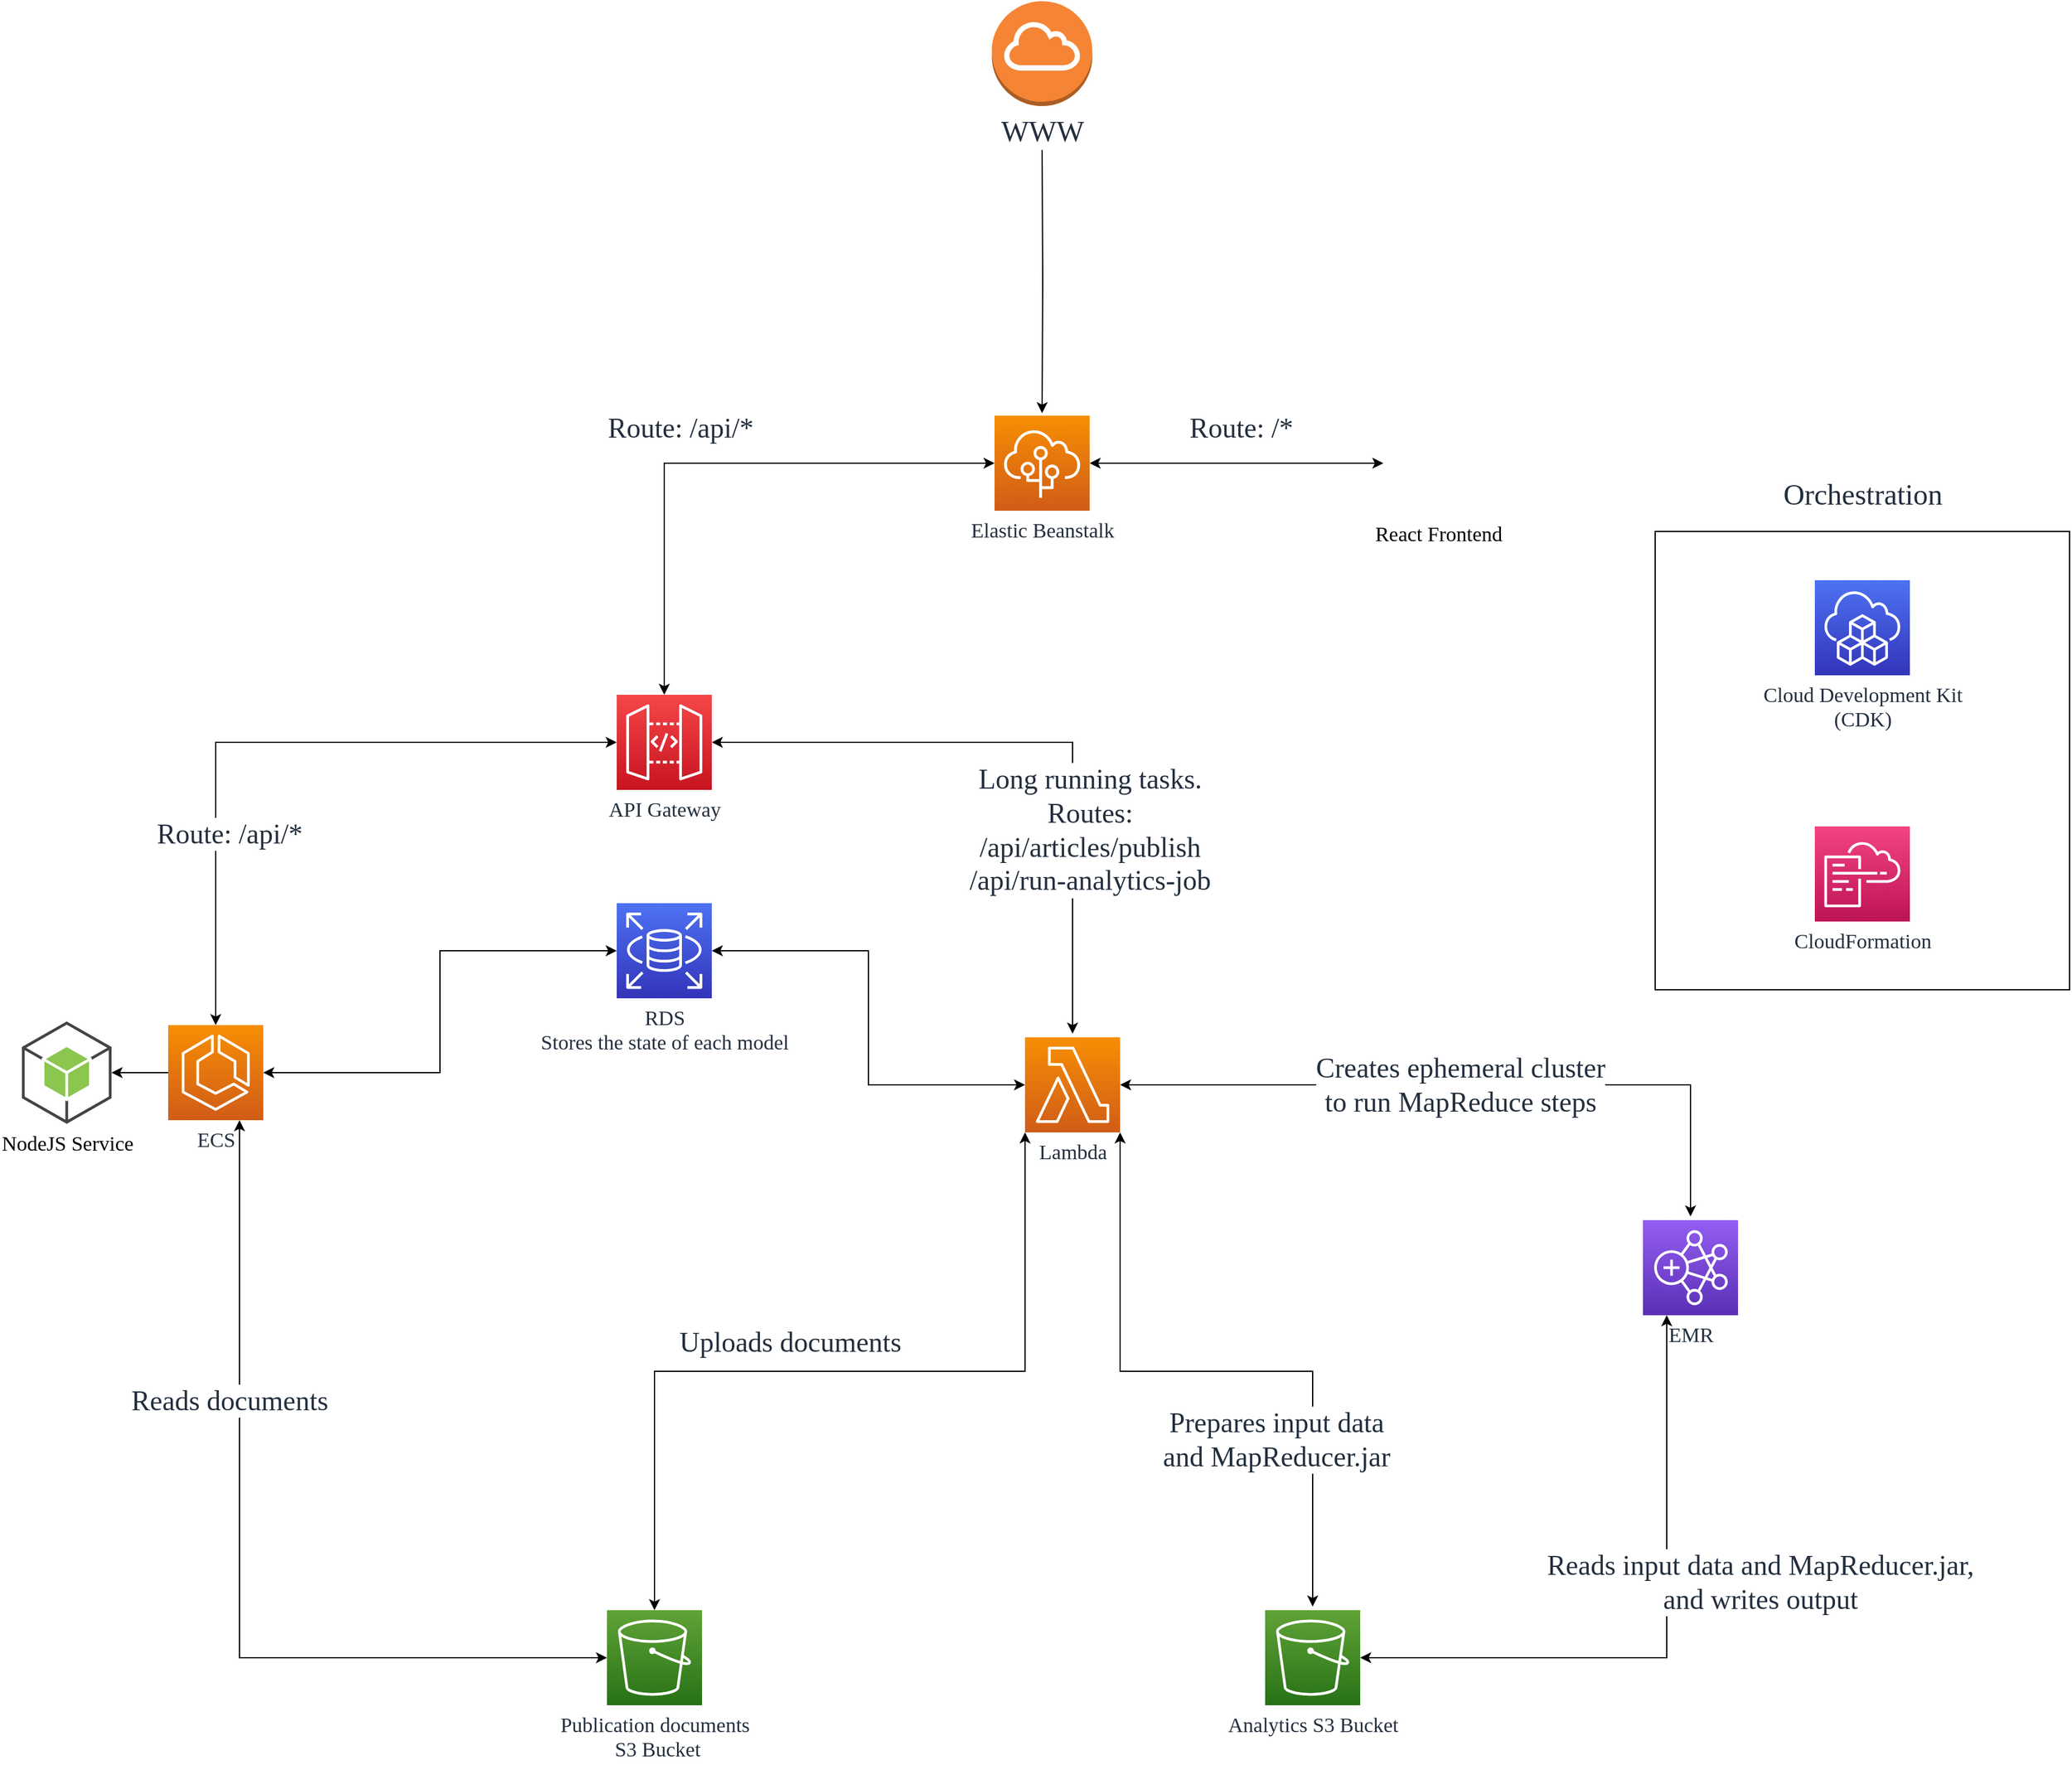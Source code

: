 <mxfile version="14.4.8" type="github">
  <diagram id="6AhbfbZRLbzXQU_2mes7" name="Page-1">
    <mxGraphModel dx="3351" dy="2713" grid="1" gridSize="10" guides="1" tooltips="1" connect="1" arrows="1" fold="1" page="0" pageScale="1" pageWidth="850" pageHeight="1100" math="0" shadow="0">
      <root>
        <mxCell id="0" />
        <mxCell id="1" parent="0" />
        <mxCell id="X5J0RskGUfn2iMmxmOIG-72" value="" style="whiteSpace=wrap;html=1;dashed=0;labelBackgroundColor=#ffffff;fillColor=none;gradientColor=#4D72F3;fontFamily=PT Mono;fontSource=https%3A%2F%2Ffonts.googleapis.com%2Fcss%3Ffamily%3DPT%2BMono;fontSize=17;fontColor=#232F3E;" parent="1" vertex="1">
          <mxGeometry x="1360" y="-385" width="340" height="376" as="geometry" />
        </mxCell>
        <mxCell id="X5J0RskGUfn2iMmxmOIG-57" style="edgeStyle=orthogonalEdgeStyle;rounded=0;orthogonalLoop=1;jettySize=auto;html=1;entryX=0;entryY=0.5;entryDx=0;entryDy=0;entryPerimeter=0;endFill=1;targetPerimeterSpacing=3;fontSize=23;fontColor=#232F3E;exitX=0.75;exitY=1;exitDx=0;exitDy=0;exitPerimeter=0;startArrow=classic;startFill=1;endArrow=classic;fontFamily=PT Mono;fontSource=https%3A%2F%2Ffonts.googleapis.com%2Fcss%3Ffamily%3DPT%2BMono;" parent="1" source="X5J0RskGUfn2iMmxmOIG-5" target="X5J0RskGUfn2iMmxmOIG-41" edge="1">
          <mxGeometry relative="1" as="geometry" />
        </mxCell>
        <mxCell id="X5J0RskGUfn2iMmxmOIG-61" value="Reads documents" style="edgeLabel;html=1;align=center;verticalAlign=middle;resizable=0;points=[];fontSize=23;fontColor=#232F3E;fontFamily=PT Mono;fontSource=https%3A%2F%2Ffonts.googleapis.com%2Fcss%3Ffamily%3DPT%2BMono;" parent="X5J0RskGUfn2iMmxmOIG-57" vertex="1" connectable="0">
          <mxGeometry x="-0.318" y="1" relative="1" as="geometry">
            <mxPoint x="-10" y="-23.71" as="offset" />
          </mxGeometry>
        </mxCell>
        <mxCell id="X5J0RskGUfn2iMmxmOIG-51" style="edgeStyle=orthogonalEdgeStyle;rounded=0;orthogonalLoop=1;jettySize=auto;html=1;entryX=1;entryY=0.5;entryDx=0;entryDy=0;entryPerimeter=0;endFill=1;targetPerimeterSpacing=3;fontSize=23;fontColor=#232F3E;startArrow=classic;startFill=1;endArrow=classic;fontFamily=PT Mono;fontSource=https%3A%2F%2Ffonts.googleapis.com%2Fcss%3Ffamily%3DPT%2BMono;" parent="1" source="X5J0RskGUfn2iMmxmOIG-2" target="X5J0RskGUfn2iMmxmOIG-5" edge="1">
          <mxGeometry relative="1" as="geometry" />
        </mxCell>
        <mxCell id="X5J0RskGUfn2iMmxmOIG-52" style="edgeStyle=orthogonalEdgeStyle;rounded=0;orthogonalLoop=1;jettySize=auto;html=1;entryX=0;entryY=0.5;entryDx=0;entryDy=0;entryPerimeter=0;endFill=1;targetPerimeterSpacing=3;fontSize=23;fontColor=#232F3E;startArrow=classic;startFill=1;endArrow=classic;fontFamily=PT Mono;fontSource=https%3A%2F%2Ffonts.googleapis.com%2Fcss%3Ffamily%3DPT%2BMono;" parent="1" source="X5J0RskGUfn2iMmxmOIG-2" target="X5J0RskGUfn2iMmxmOIG-8" edge="1">
          <mxGeometry relative="1" as="geometry" />
        </mxCell>
        <mxCell id="X5J0RskGUfn2iMmxmOIG-2" value="&lt;font style=&quot;font-size: 17px&quot;&gt;RDS&lt;br&gt;Stores the state of each model&lt;br style=&quot;font-size: 17px&quot;&gt;&lt;/font&gt;" style="points=[[0,0,0],[0.25,0,0],[0.5,0,0],[0.75,0,0],[1,0,0],[0,1,0],[0.25,1,0],[0.5,1,0],[0.75,1,0],[1,1,0],[0,0.25,0],[0,0.5,0],[0,0.75,0],[1,0.25,0],[1,0.5,0],[1,0.75,0]];outlineConnect=0;fontColor=#232F3E;gradientColor=#4D72F3;gradientDirection=north;fillColor=#3334B9;strokeColor=#ffffff;dashed=0;verticalLabelPosition=bottom;verticalAlign=top;align=center;html=1;fontSize=17;fontStyle=0;aspect=fixed;shape=mxgraph.aws4.resourceIcon;resIcon=mxgraph.aws4.rds;fontFamily=PT Mono;fontSource=https%3A%2F%2Ffonts.googleapis.com%2Fcss%3Ffamily%3DPT%2BMono;" parent="1" vertex="1">
          <mxGeometry x="508" y="-80" width="78" height="78" as="geometry" />
        </mxCell>
        <mxCell id="X5J0RskGUfn2iMmxmOIG-24" style="edgeStyle=orthogonalEdgeStyle;rounded=0;orthogonalLoop=1;jettySize=auto;html=1;endFill=1;targetPerimeterSpacing=3;fontSize=23;fontColor=#232F3E;jumpStyle=none;startArrow=classic;startFill=1;endArrow=classic;fontFamily=PT Mono;fontSource=https%3A%2F%2Ffonts.googleapis.com%2Fcss%3Ffamily%3DPT%2BMono;" parent="1" source="X5J0RskGUfn2iMmxmOIG-3" target="X5J0RskGUfn2iMmxmOIG-18" edge="1">
          <mxGeometry relative="1" as="geometry" />
        </mxCell>
        <mxCell id="X5J0RskGUfn2iMmxmOIG-30" value="Route: /*" style="edgeLabel;html=1;align=center;verticalAlign=middle;resizable=0;points=[];fontSize=23;fontColor=#232F3E;fontFamily=PT Mono;fontSource=https%3A%2F%2Ffonts.googleapis.com%2Fcss%3Ffamily%3DPT%2BMono;" parent="X5J0RskGUfn2iMmxmOIG-24" vertex="1" connectable="0">
          <mxGeometry x="0.339" y="-37" relative="1" as="geometry">
            <mxPoint x="-37.43" y="-66" as="offset" />
          </mxGeometry>
        </mxCell>
        <mxCell id="X5J0RskGUfn2iMmxmOIG-25" style="edgeStyle=orthogonalEdgeStyle;rounded=0;orthogonalLoop=1;jettySize=auto;html=1;entryX=0.5;entryY=0;entryDx=0;entryDy=0;entryPerimeter=0;endFill=1;targetPerimeterSpacing=3;fontSize=23;fontColor=#232F3E;startArrow=classic;startFill=1;endArrow=classic;fontFamily=PT Mono;fontSource=https%3A%2F%2Ffonts.googleapis.com%2Fcss%3Ffamily%3DPT%2BMono;" parent="1" source="X5J0RskGUfn2iMmxmOIG-3" target="X5J0RskGUfn2iMmxmOIG-7" edge="1">
          <mxGeometry relative="1" as="geometry" />
        </mxCell>
        <mxCell id="X5J0RskGUfn2iMmxmOIG-28" value="&lt;span style=&quot;color: rgba(0, 0, 0, 0); font-size: 0px;&quot;&gt;%3CmxGraphModel%3E%3Croot%3E%3CmxCell%20id%3D%220%22%2F%3E%3CmxCell%20id%3D%221%22%20parent%3D%220%22%2F%3E%3CmxCell%20id%3D%222%22%20value%3D%22%26lt%3Bfont%20face%3D%26quot%3BPermanent%20Marker%26quot%3B%26gt%3B%2Fapi%2F*%26lt%3B%2Ffont%26gt%3B%22%20style%3D%22text%3Bhtml%3D1%3Balign%3Dcenter%3BverticalAlign%3Dmiddle%3Bresizable%3D0%3Bpoints%3D%5B%5D%3Bautosize%3D1%3BfontSize%3D23%3BfontColor%3D%23232F3E%3B%22%20vertex%3D%221%22%20parent%3D%221%22%3E%3CmxGeometry%20x%3D%22530%22%20y%3D%22-420%22%20width%3D%2280%22%20height%3D%2230%22%20as%3D%22geometry%22%2F%3E%3C%2FmxCell%3E%3C%2Froot%3E%3C%2FmxGraphModel%3E&lt;/span&gt;" style="edgeLabel;html=1;align=center;verticalAlign=middle;resizable=0;points=[];fontSize=23;fontColor=#232F3E;fontFamily=PT Mono;fontSource=https%3A%2F%2Ffonts.googleapis.com%2Fcss%3Ffamily%3DPT%2BMono;" parent="X5J0RskGUfn2iMmxmOIG-25" vertex="1" connectable="0">
          <mxGeometry x="-0.155" y="38" relative="1" as="geometry">
            <mxPoint as="offset" />
          </mxGeometry>
        </mxCell>
        <mxCell id="X5J0RskGUfn2iMmxmOIG-29" value="Route: /api/*" style="edgeLabel;html=1;align=center;verticalAlign=middle;resizable=0;points=[];fontSize=23;fontColor=#232F3E;fontFamily=PT Mono;fontSource=https%3A%2F%2Ffonts.googleapis.com%2Fcss%3Ffamily%3DPT%2BMono;" parent="X5J0RskGUfn2iMmxmOIG-25" vertex="1" connectable="0">
          <mxGeometry x="-0.149" y="35" relative="1" as="geometry">
            <mxPoint x="-62.29" y="-64" as="offset" />
          </mxGeometry>
        </mxCell>
        <mxCell id="X5J0RskGUfn2iMmxmOIG-3" value="&lt;font data-font-src=&quot;https://fonts.googleapis.com/css?family=Permanent+Marker&quot; style=&quot;font-size: 17px;&quot;&gt;Elastic Beanstalk&lt;/font&gt;" style="points=[[0,0,0],[0.25,0,0],[0.5,0,0],[0.75,0,0],[1,0,0],[0,1,0],[0.25,1,0],[0.5,1,0],[0.75,1,0],[1,1,0],[0,0.25,0],[0,0.5,0],[0,0.75,0],[1,0.25,0],[1,0.5,0],[1,0.75,0]];outlineConnect=0;fontColor=#232F3E;gradientColor=#F78E04;gradientDirection=north;fillColor=#D05C17;strokeColor=#ffffff;dashed=0;verticalLabelPosition=bottom;verticalAlign=top;align=center;html=1;fontSize=17;fontStyle=0;aspect=fixed;shape=mxgraph.aws4.resourceIcon;resIcon=mxgraph.aws4.elastic_beanstalk;fontFamily=PT Mono;fontSource=https%3A%2F%2Ffonts.googleapis.com%2Fcss%3Ffamily%3DPT%2BMono;" parent="1" vertex="1">
          <mxGeometry x="818" y="-480" width="78" height="78" as="geometry" />
        </mxCell>
        <mxCell id="X5J0RskGUfn2iMmxmOIG-50" style="edgeStyle=orthogonalEdgeStyle;rounded=0;orthogonalLoop=1;jettySize=auto;html=1;entryX=1;entryY=0.5;entryDx=0;entryDy=0;entryPerimeter=0;endFill=1;targetPerimeterSpacing=3;fontSize=23;fontColor=#232F3E;fontFamily=PT Mono;fontSource=https%3A%2F%2Ffonts.googleapis.com%2Fcss%3Ffamily%3DPT%2BMono;" parent="1" source="X5J0RskGUfn2iMmxmOIG-5" target="X5J0RskGUfn2iMmxmOIG-9" edge="1">
          <mxGeometry relative="1" as="geometry" />
        </mxCell>
        <mxCell id="X5J0RskGUfn2iMmxmOIG-33" style="edgeStyle=orthogonalEdgeStyle;rounded=0;orthogonalLoop=1;jettySize=auto;html=1;entryX=0.5;entryY=0;entryDx=0;entryDy=0;entryPerimeter=0;endFill=1;targetPerimeterSpacing=3;fontSize=23;fontColor=#232F3E;startArrow=classic;startFill=1;endArrow=classic;fontFamily=PT Mono;fontSource=https%3A%2F%2Ffonts.googleapis.com%2Fcss%3Ffamily%3DPT%2BMono;" parent="1" source="X5J0RskGUfn2iMmxmOIG-7" target="X5J0RskGUfn2iMmxmOIG-5" edge="1">
          <mxGeometry relative="1" as="geometry" />
        </mxCell>
        <mxCell id="X5J0RskGUfn2iMmxmOIG-49" value="Route: /api/*" style="edgeLabel;html=1;align=center;verticalAlign=middle;resizable=0;points=[];fontSize=23;fontColor=#232F3E;fontFamily=PT Mono;fontSource=https%3A%2F%2Ffonts.googleapis.com%2Fcss%3Ffamily%3DPT%2BMono;" parent="X5J0RskGUfn2iMmxmOIG-33" vertex="1" connectable="0">
          <mxGeometry x="0.438" y="26" relative="1" as="geometry">
            <mxPoint x="-15" as="offset" />
          </mxGeometry>
        </mxCell>
        <mxCell id="X5J0RskGUfn2iMmxmOIG-34" style="edgeStyle=orthogonalEdgeStyle;rounded=0;orthogonalLoop=1;jettySize=auto;html=1;endFill=1;targetPerimeterSpacing=3;fontSize=23;fontColor=#232F3E;startArrow=classic;startFill=1;endArrow=classic;fontFamily=PT Mono;fontSource=https%3A%2F%2Ffonts.googleapis.com%2Fcss%3Ffamily%3DPT%2BMono;" parent="1" source="X5J0RskGUfn2iMmxmOIG-7" target="X5J0RskGUfn2iMmxmOIG-8" edge="1">
          <mxGeometry relative="1" as="geometry" />
        </mxCell>
        <mxCell id="X5J0RskGUfn2iMmxmOIG-48" value="Long running tasks.&lt;br&gt;Routes:&lt;br&gt;/api/articles/publish&lt;br&gt;/api/run-analytics-job" style="edgeLabel;html=1;align=center;verticalAlign=middle;resizable=0;points=[];fontSize=23;fontColor=#232F3E;fontFamily=PT Mono;fontSource=https%3A%2F%2Ffonts.googleapis.com%2Fcss%3Ffamily%3DPT%2BMono;" parent="X5J0RskGUfn2iMmxmOIG-34" vertex="1" connectable="0">
          <mxGeometry x="-0.145" y="-59" relative="1" as="geometry">
            <mxPoint x="81.43" y="13" as="offset" />
          </mxGeometry>
        </mxCell>
        <mxCell id="X5J0RskGUfn2iMmxmOIG-7" value="&lt;font style=&quot;font-size: 17px;&quot;&gt;API Gateway&lt;br style=&quot;font-size: 17px;&quot;&gt;&lt;/font&gt;" style="points=[[0,0,0],[0.25,0,0],[0.5,0,0],[0.75,0,0],[1,0,0],[0,1,0],[0.25,1,0],[0.5,1,0],[0.75,1,0],[1,1,0],[0,0.25,0],[0,0.5,0],[0,0.75,0],[1,0.25,0],[1,0.5,0],[1,0.75,0]];outlineConnect=0;fontColor=#232F3E;gradientColor=#F54749;gradientDirection=north;fillColor=#C7131F;strokeColor=#ffffff;dashed=0;verticalLabelPosition=bottom;verticalAlign=top;align=center;html=1;fontSize=17;fontStyle=0;aspect=fixed;shape=mxgraph.aws4.resourceIcon;resIcon=mxgraph.aws4.api_gateway;fontFamily=PT Mono;fontSource=https%3A%2F%2Ffonts.googleapis.com%2Fcss%3Ffamily%3DPT%2BMono;" parent="1" vertex="1">
          <mxGeometry x="508" y="-251" width="78" height="78" as="geometry" />
        </mxCell>
        <mxCell id="X5J0RskGUfn2iMmxmOIG-35" style="edgeStyle=orthogonalEdgeStyle;rounded=0;orthogonalLoop=1;jettySize=auto;html=1;endFill=1;targetPerimeterSpacing=3;fontSize=23;fontColor=#232F3E;startArrow=classic;startFill=1;endArrow=classic;fontFamily=PT Mono;fontSource=https%3A%2F%2Ffonts.googleapis.com%2Fcss%3Ffamily%3DPT%2BMono;" parent="1" source="X5J0RskGUfn2iMmxmOIG-8" target="X5J0RskGUfn2iMmxmOIG-11" edge="1">
          <mxGeometry relative="1" as="geometry" />
        </mxCell>
        <mxCell id="X5J0RskGUfn2iMmxmOIG-63" value="Creates ephemeral cluster&lt;br&gt;to run MapReduce steps" style="edgeLabel;html=1;align=center;verticalAlign=middle;resizable=0;points=[];fontSize=23;fontColor=#232F3E;fontFamily=PT Mono;fontSource=https%3A%2F%2Ffonts.googleapis.com%2Fcss%3Ffamily%3DPT%2BMono;" parent="X5J0RskGUfn2iMmxmOIG-35" vertex="1" connectable="0">
          <mxGeometry x="-0.094" y="-2" relative="1" as="geometry">
            <mxPoint x="17.57" y="-2" as="offset" />
          </mxGeometry>
        </mxCell>
        <mxCell id="X5J0RskGUfn2iMmxmOIG-58" style="edgeStyle=orthogonalEdgeStyle;rounded=0;orthogonalLoop=1;jettySize=auto;html=1;exitX=0;exitY=1;exitDx=0;exitDy=0;exitPerimeter=0;entryX=0.5;entryY=0;entryDx=0;entryDy=0;entryPerimeter=0;endFill=1;targetPerimeterSpacing=3;fontSize=23;fontColor=#232F3E;startArrow=classic;startFill=1;endArrow=classic;fontFamily=PT Mono;fontSource=https%3A%2F%2Ffonts.googleapis.com%2Fcss%3Ffamily%3DPT%2BMono;" parent="1" source="X5J0RskGUfn2iMmxmOIG-8" target="X5J0RskGUfn2iMmxmOIG-41" edge="1">
          <mxGeometry relative="1" as="geometry" />
        </mxCell>
        <mxCell id="X5J0RskGUfn2iMmxmOIG-60" value="Uploads documents" style="edgeLabel;html=1;align=center;verticalAlign=middle;resizable=0;points=[];fontSize=23;fontColor=#232F3E;fontFamily=PT Mono;fontSource=https%3A%2F%2Ffonts.googleapis.com%2Fcss%3Ffamily%3DPT%2BMono;" parent="X5J0RskGUfn2iMmxmOIG-58" vertex="1" connectable="0">
          <mxGeometry x="0.23" y="-1" relative="1" as="geometry">
            <mxPoint x="39.14" y="-23" as="offset" />
          </mxGeometry>
        </mxCell>
        <mxCell id="X5J0RskGUfn2iMmxmOIG-59" style="edgeStyle=orthogonalEdgeStyle;rounded=0;orthogonalLoop=1;jettySize=auto;html=1;endFill=1;targetPerimeterSpacing=3;fontSize=23;fontColor=#232F3E;exitX=1;exitY=1;exitDx=0;exitDy=0;exitPerimeter=0;startArrow=classic;startFill=1;endArrow=classic;fontFamily=PT Mono;fontSource=https%3A%2F%2Ffonts.googleapis.com%2Fcss%3Ffamily%3DPT%2BMono;" parent="1" source="X5J0RskGUfn2iMmxmOIG-8" target="X5J0RskGUfn2iMmxmOIG-12" edge="1">
          <mxGeometry relative="1" as="geometry" />
        </mxCell>
        <mxCell id="X5J0RskGUfn2iMmxmOIG-62" value="Prepares input data&lt;br&gt;and MapReducer.jar" style="edgeLabel;html=1;align=center;verticalAlign=middle;resizable=0;points=[];fontSize=23;fontColor=#232F3E;fontFamily=PT Mono;fontSource=https%3A%2F%2Ffonts.googleapis.com%2Fcss%3Ffamily%3DPT%2BMono;" parent="X5J0RskGUfn2iMmxmOIG-59" vertex="1" connectable="0">
          <mxGeometry x="-0.101" y="1" relative="1" as="geometry">
            <mxPoint x="77.29" y="57" as="offset" />
          </mxGeometry>
        </mxCell>
        <mxCell id="X5J0RskGUfn2iMmxmOIG-8" value="&lt;font style=&quot;font-size: 17px&quot;&gt;Lambda&lt;br style=&quot;font-size: 17px&quot;&gt;&lt;/font&gt;" style="points=[[0,0,0],[0.25,0,0],[0.5,0,0],[0.75,0,0],[1,0,0],[0,1,0],[0.25,1,0],[0.5,1,0],[0.75,1,0],[1,1,0],[0,0.25,0],[0,0.5,0],[0,0.75,0],[1,0.25,0],[1,0.5,0],[1,0.75,0]];outlineConnect=0;fontColor=#232F3E;gradientColor=#F78E04;gradientDirection=north;fillColor=#D05C17;strokeColor=#ffffff;dashed=0;verticalLabelPosition=bottom;verticalAlign=top;align=center;html=1;fontSize=17;fontStyle=0;aspect=fixed;shape=mxgraph.aws4.resourceIcon;resIcon=mxgraph.aws4.lambda;fontFamily=PT Mono;fontSource=https%3A%2F%2Ffonts.googleapis.com%2Fcss%3Ffamily%3DPT%2BMono;" parent="1" vertex="1">
          <mxGeometry x="843" y="30" width="78" height="78" as="geometry" />
        </mxCell>
        <mxCell id="X5J0RskGUfn2iMmxmOIG-9" value="&lt;font style=&quot;font-size: 17px;&quot;&gt;NodeJS Service&lt;/font&gt;" style="outlineConnect=0;dashed=0;verticalLabelPosition=bottom;verticalAlign=top;align=center;html=1;shape=mxgraph.aws3.android;fillColor=#8CC64F;gradientColor=none;fontSize=17;fontFamily=PT Mono;fontSource=https%3A%2F%2Ffonts.googleapis.com%2Fcss%3Ffamily%3DPT%2BMono;" parent="1" vertex="1">
          <mxGeometry x="20" y="17" width="73.5" height="84" as="geometry" />
        </mxCell>
        <mxCell id="X5J0RskGUfn2iMmxmOIG-55" style="edgeStyle=orthogonalEdgeStyle;rounded=0;orthogonalLoop=1;jettySize=auto;html=1;entryX=1;entryY=0.5;entryDx=0;entryDy=0;entryPerimeter=0;endFill=1;targetPerimeterSpacing=3;fontSize=23;fontColor=#232F3E;exitX=0.25;exitY=1;exitDx=0;exitDy=0;exitPerimeter=0;startArrow=classic;startFill=1;endArrow=classic;fontFamily=PT Mono;fontSource=https%3A%2F%2Ffonts.googleapis.com%2Fcss%3Ffamily%3DPT%2BMono;" parent="1" source="X5J0RskGUfn2iMmxmOIG-11" target="X5J0RskGUfn2iMmxmOIG-12" edge="1">
          <mxGeometry relative="1" as="geometry" />
        </mxCell>
        <mxCell id="X5J0RskGUfn2iMmxmOIG-56" value="Reads input data and MapReducer.jar,&lt;br&gt;and writes output" style="edgeLabel;html=1;align=center;verticalAlign=middle;resizable=0;points=[];fontSize=23;fontColor=#232F3E;fontFamily=PT Mono;fontSource=https%3A%2F%2Ffonts.googleapis.com%2Fcss%3Ffamily%3DPT%2BMono;" parent="X5J0RskGUfn2iMmxmOIG-55" vertex="1" connectable="0">
          <mxGeometry x="0.015" y="2" relative="1" as="geometry">
            <mxPoint x="74.29" y="-51" as="offset" />
          </mxGeometry>
        </mxCell>
        <mxCell id="X5J0RskGUfn2iMmxmOIG-11" value="&lt;font style=&quot;font-size: 17px;&quot;&gt;EMR&lt;/font&gt;" style="points=[[0,0,0],[0.25,0,0],[0.5,0,0],[0.75,0,0],[1,0,0],[0,1,0],[0.25,1,0],[0.5,1,0],[0.75,1,0],[1,1,0],[0,0.25,0],[0,0.5,0],[0,0.75,0],[1,0.25,0],[1,0.5,0],[1,0.75,0]];outlineConnect=0;fontColor=#232F3E;gradientColor=#945DF2;gradientDirection=north;fillColor=#5A30B5;strokeColor=#ffffff;dashed=0;verticalLabelPosition=bottom;verticalAlign=top;align=center;html=1;fontSize=17;fontStyle=0;aspect=fixed;shape=mxgraph.aws4.resourceIcon;resIcon=mxgraph.aws4.emr;fontFamily=PT Mono;fontSource=https%3A%2F%2Ffonts.googleapis.com%2Fcss%3Ffamily%3DPT%2BMono;" parent="1" vertex="1">
          <mxGeometry x="1350" y="180" width="78" height="78" as="geometry" />
        </mxCell>
        <mxCell id="X5J0RskGUfn2iMmxmOIG-12" value="&lt;font style=&quot;font-size: 17px&quot;&gt;Analytics S3 Bucket&lt;br style=&quot;font-size: 17px&quot;&gt;&lt;/font&gt;" style="points=[[0,0,0],[0.25,0,0],[0.5,0,0],[0.75,0,0],[1,0,0],[0,1,0],[0.25,1,0],[0.5,1,0],[0.75,1,0],[1,1,0],[0,0.25,0],[0,0.5,0],[0,0.75,0],[1,0.25,0],[1,0.5,0],[1,0.75,0]];outlineConnect=0;fontColor=#232F3E;gradientColor=#60A337;gradientDirection=north;fillColor=#277116;strokeColor=#ffffff;dashed=0;verticalLabelPosition=bottom;verticalAlign=top;align=center;html=1;fontSize=17;fontStyle=0;aspect=fixed;shape=mxgraph.aws4.resourceIcon;resIcon=mxgraph.aws4.s3;fontFamily=PT Mono;fontSource=https%3A%2F%2Ffonts.googleapis.com%2Fcss%3Ffamily%3DPT%2BMono;" parent="1" vertex="1">
          <mxGeometry x="1040" y="500" width="78" height="78" as="geometry" />
        </mxCell>
        <mxCell id="X5J0RskGUfn2iMmxmOIG-18" value="&lt;font style=&quot;font-size: 17px;&quot;&gt;React Frontend&lt;br style=&quot;font-size: 17px;&quot;&gt;&lt;/font&gt;" style="shape=image;html=1;verticalAlign=top;verticalLabelPosition=bottom;labelBackgroundColor=#ffffff;imageAspect=0;aspect=fixed;image=https://cdn0.iconfinder.com/data/icons/logos-brands-in-colors/128/react_color-128.png;fontSize=17;fontFamily=PT Mono;fontSource=https%3A%2F%2Ffonts.googleapis.com%2Fcss%3Ffamily%3DPT%2BMono;" parent="1" vertex="1">
          <mxGeometry x="1140" y="-483" width="84" height="84" as="geometry" />
        </mxCell>
        <mxCell id="X5J0RskGUfn2iMmxmOIG-23" style="edgeStyle=orthogonalEdgeStyle;rounded=0;orthogonalLoop=1;jettySize=auto;html=1;endArrow=classic;endFill=1;fontSize=23;fontColor=#232F3E;targetPerimeterSpacing=2;fontFamily=PT Mono;fontSource=https%3A%2F%2Ffonts.googleapis.com%2Fcss%3Ffamily%3DPT%2BMono;" parent="1" target="X5J0RskGUfn2iMmxmOIG-3" edge="1">
          <mxGeometry relative="1" as="geometry">
            <mxPoint x="857" y="-702.0" as="sourcePoint" />
          </mxGeometry>
        </mxCell>
        <mxCell id="X5J0RskGUfn2iMmxmOIG-41" value="&lt;font style=&quot;font-size: 17px&quot;&gt;Publication documents&lt;br&gt;&amp;nbsp;S3 Bucket&lt;br style=&quot;font-size: 17px&quot;&gt;&lt;/font&gt;" style="points=[[0,0,0],[0.25,0,0],[0.5,0,0],[0.75,0,0],[1,0,0],[0,1,0],[0.25,1,0],[0.5,1,0],[0.75,1,0],[1,1,0],[0,0.25,0],[0,0.5,0],[0,0.75,0],[1,0.25,0],[1,0.5,0],[1,0.75,0]];outlineConnect=0;fontColor=#232F3E;gradientColor=#60A337;gradientDirection=north;fillColor=#277116;strokeColor=#ffffff;dashed=0;verticalLabelPosition=bottom;verticalAlign=top;align=center;html=1;fontSize=17;fontStyle=0;aspect=fixed;shape=mxgraph.aws4.resourceIcon;resIcon=mxgraph.aws4.s3;fontFamily=PT Mono;fontSource=https%3A%2F%2Ffonts.googleapis.com%2Fcss%3Ffamily%3DPT%2BMono;" parent="1" vertex="1">
          <mxGeometry x="500" y="500" width="78" height="78" as="geometry" />
        </mxCell>
        <mxCell id="X5J0RskGUfn2iMmxmOIG-5" value="&lt;font data-font-src=&quot;https://fonts.googleapis.com/css?family=Permanent+Marker&quot; style=&quot;font-size: 17px;&quot;&gt;ECS&lt;/font&gt;" style="points=[[0,0,0],[0.25,0,0],[0.5,0,0],[0.75,0,0],[1,0,0],[0,1,0],[0.25,1,0],[0.5,1,0],[0.75,1,0],[1,1,0],[0,0.25,0],[0,0.5,0],[0,0.75,0],[1,0.25,0],[1,0.5,0],[1,0.75,0]];outlineConnect=0;fontColor=#232F3E;gradientColor=#F78E04;gradientDirection=north;fillColor=#D05C17;strokeColor=#ffffff;dashed=0;verticalLabelPosition=bottom;verticalAlign=top;align=center;html=1;fontSize=17;fontStyle=0;aspect=fixed;shape=mxgraph.aws4.resourceIcon;resIcon=mxgraph.aws4.ecs;fontFamily=PT Mono;fontSource=https%3A%2F%2Ffonts.googleapis.com%2Fcss%3Ffamily%3DPT%2BMono;" parent="1" vertex="1">
          <mxGeometry x="140" y="20" width="78" height="78" as="geometry" />
        </mxCell>
        <mxCell id="X5J0RskGUfn2iMmxmOIG-67" value="CloudFormation" style="points=[[0,0,0],[0.25,0,0],[0.5,0,0],[0.75,0,0],[1,0,0],[0,1,0],[0.25,1,0],[0.5,1,0],[0.75,1,0],[1,1,0],[0,0.25,0],[0,0.5,0],[0,0.75,0],[1,0.25,0],[1,0.5,0],[1,0.75,0]];points=[[0,0,0],[0.25,0,0],[0.5,0,0],[0.75,0,0],[1,0,0],[0,1,0],[0.25,1,0],[0.5,1,0],[0.75,1,0],[1,1,0],[0,0.25,0],[0,0.5,0],[0,0.75,0],[1,0.25,0],[1,0.5,0],[1,0.75,0]];outlineConnect=0;fontColor=#232F3E;gradientColor=#F34482;gradientDirection=north;fillColor=#BC1356;strokeColor=#ffffff;dashed=0;verticalLabelPosition=bottom;verticalAlign=top;align=center;html=1;fontSize=17;fontStyle=0;aspect=fixed;shape=mxgraph.aws4.resourceIcon;resIcon=mxgraph.aws4.cloudformation;labelBackgroundColor=#ffffff;fontFamily=PT Mono;fontSource=https%3A%2F%2Ffonts.googleapis.com%2Fcss%3Ffamily%3DPT%2BMono;" parent="1" vertex="1">
          <mxGeometry x="1491" y="-143" width="78" height="78" as="geometry" />
        </mxCell>
        <mxCell id="X5J0RskGUfn2iMmxmOIG-68" value="&lt;font style=&quot;font-size: 17px&quot;&gt;Cloud Development Kit&lt;br&gt;(CDK)&lt;/font&gt;" style="points=[[0,0,0],[0.25,0,0],[0.5,0,0],[0.75,0,0],[1,0,0],[0,1,0],[0.25,1,0],[0.5,1,0],[0.75,1,0],[1,1,0],[0,0.25,0],[0,0.5,0],[0,0.75,0],[1,0.25,0],[1,0.5,0],[1,0.75,0]];outlineConnect=0;fontColor=#232F3E;gradientColor=#4D72F3;gradientDirection=north;fillColor=#3334B9;strokeColor=#ffffff;dashed=0;verticalLabelPosition=bottom;verticalAlign=top;align=center;html=1;fontSize=17;fontStyle=0;aspect=fixed;shape=mxgraph.aws4.resourceIcon;resIcon=mxgraph.aws4.cloud_development_kit;labelBackgroundColor=#ffffff;fontFamily=PT Mono;fontSource=https%3A%2F%2Ffonts.googleapis.com%2Fcss%3Ffamily%3DPT%2BMono;" parent="1" vertex="1">
          <mxGeometry x="1491" y="-345" width="78" height="78" as="geometry" />
        </mxCell>
        <mxCell id="X5J0RskGUfn2iMmxmOIG-74" value="Orchestration" style="text;html=1;align=center;verticalAlign=middle;resizable=0;points=[];autosize=1;fontSize=24;fontFamily=PT Mono;fontColor=#232F3E;" parent="1" vertex="1">
          <mxGeometry x="1430" y="-430" width="200" height="30" as="geometry" />
        </mxCell>
        <mxCell id="wa0tHppYLoDH_IEBGXLA-3" value="WWW" style="outlineConnect=0;dashed=0;verticalLabelPosition=bottom;verticalAlign=top;align=center;html=1;shape=mxgraph.aws3.internet_gateway;fillColor=#F58534;gradientColor=none;labelBackgroundColor=#ffffff;strokeColor=#000000;fontFamily=PT Mono;fontSource=https%3A%2F%2Ffonts.googleapis.com%2Fcss%3Ffamily%3DPT%2BMono;fontSize=24;fontColor=#232F3E;" vertex="1" parent="1">
          <mxGeometry x="815.79" y="-820" width="82.42" height="86" as="geometry" />
        </mxCell>
      </root>
    </mxGraphModel>
  </diagram>
</mxfile>
